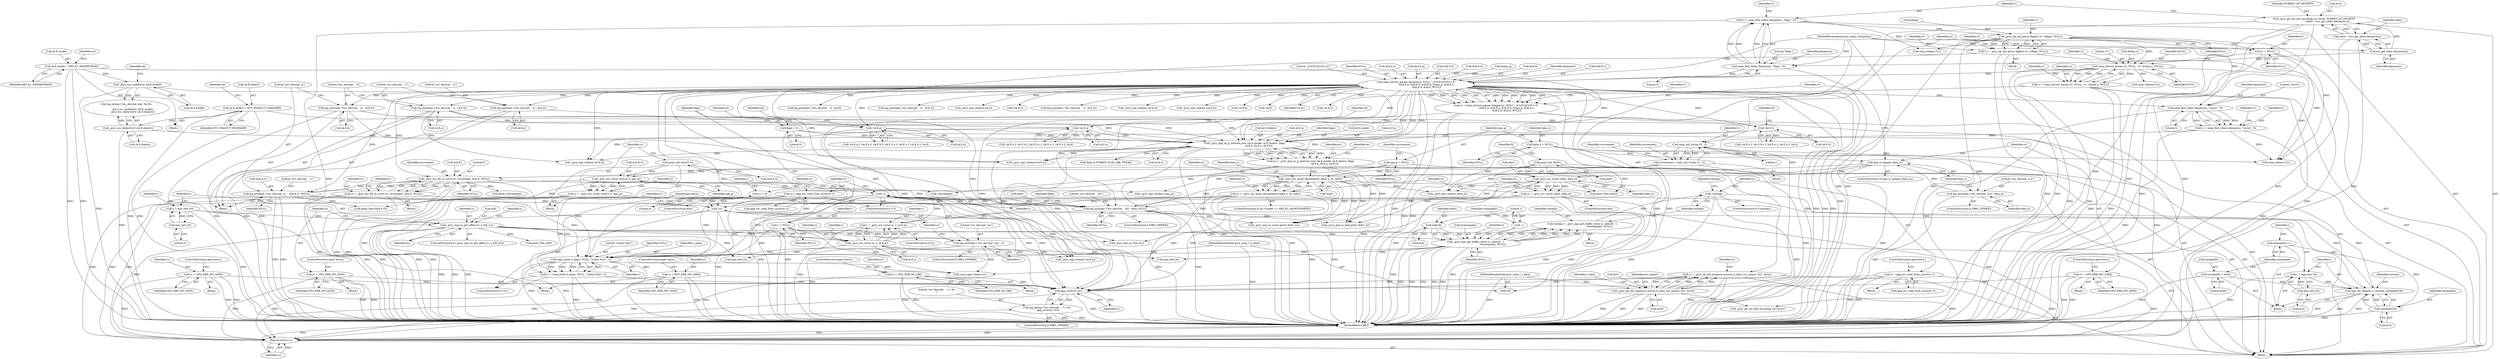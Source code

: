 digraph "0_gnupg_da780c8183cccc8f533c8ace8211ac2cb2bdee7b@API" {
"1000752" [label="(Call,gpg_strerror (rc))"];
"1000177" [label="(Call,rc = _gcry_pk_util_parse_flaglist (l1, &flags, NULL))"];
"1000179" [label="(Call,_gcry_pk_util_parse_flaglist (l1, &flags, NULL))"];
"1000168" [label="(Call,l1 = sexp_find_token (keyparms, \"flags\", 0))"];
"1000170" [label="(Call,sexp_find_token (keyparms, \"flags\", 0))"];
"1000166" [label="(Call,ecc_get_nbits (keyparms))"];
"1000112" [label="(MethodParameterIn,gcry_sexp_t keyparms)"];
"1000285" [label="(Call,rc = _gcry_ecc_os2ec (&sk.E.G, mpi_g))"];
"1000287" [label="(Call,_gcry_ecc_os2ec (&sk.E.G, mpi_g))"];
"1000278" [label="(Call,point_init (&sk.E.G))"];
"1000127" [label="(Call,mpi_g = NULL)"];
"1000676" [label="(Call,!rc)"];
"1000659" [label="(Call,rc = gpg_err_code_from_syserror ())"];
"1000663" [label="(Call,rc = 0)"];
"1000542" [label="(Call,rc = _gcry_ecc_os2ec (&kG, data_e))"];
"1000544" [label="(Call,_gcry_ecc_os2ec (&kG, data_e))"];
"1000154" [label="(Call,point_init (&kG))"];
"1000222" [label="(Call,mpi_is_opaque (data_e))"];
"1000122" [label="(Call,data_e = NULL)"];
"1000218" [label="(Call,log_printmpi (\"ecc_decrypt  d_e\", data_e))"];
"1000534" [label="(Call,rc = _gcry_ecc_mont_decodepoint (data_e, ec, &kG))"];
"1000536" [label="(Call,_gcry_ecc_mont_decodepoint (data_e, ec, &kG))"];
"1000499" [label="(Call,ec = _gcry_mpi_ec_p_internal_new (sk.E.model, sk.E.dialect, flags,\n                                    sk.E.p, sk.E.a, sk.E.b))"];
"1000501" [label="(Call,_gcry_mpi_ec_p_internal_new (sk.E.model, sk.E.dialect, flags,\n                                    sk.E.p, sk.E.a, sk.E.b))"];
"1000368" [label="(Call,_gcry_ecc_model2str (sk.E.model))"];
"1000334" [label="(Call,sk.E.model = MPI_EC_WEIERSTRASS)"];
"1000374" [label="(Call,_gcry_ecc_dialect2str (sk.E.dialect))"];
"1000341" [label="(Call,sk.E.dialect = ECC_DIALECT_STANDARD)"];
"1000145" [label="(Call,flags = 0)"];
"1000231" [label="(Call,sexp_extract_param (keyparms, NULL, \"-p?a?b?g?n?h?+d\",\n                           &sk.E.p, &sk.E.a, &sk.E.b, &mpi_g, &sk.E.n,\n                           &sk.E.h, &sk.d, NULL))"];
"1000206" [label="(Call,sexp_extract_param (l1, NULL, \"e\", &data_e, NULL))"];
"1000189" [label="(Call,l1 = NULL)"];
"1000447" [label="(Call,!sk.E.p)"];
"1000393" [label="(Call,log_printmpi (\"ecc_decrypt    p\", sk.E.p))"];
"1000454" [label="(Call,!sk.E.a)"];
"1000400" [label="(Call,log_printmpi (\"ecc_decrypt    a\", sk.E.a))"];
"1000407" [label="(Call,log_printmpi (\"ecc_decrypt    b\", sk.E.b))"];
"1000461" [label="(Call,!sk.E.b)"];
"1000597" [label="(Call,rc = GPG_ERR_INV_DATA)"];
"1000678" [label="(Call,rc = sexp_build (r_plain, NULL, \"(value %m)\", r))"];
"1000680" [label="(Call,sexp_build (r_plain, NULL, \"(value %m)\", r))"];
"1000110" [label="(MethodParameterIn,gcry_sexp_t *r_plain)"];
"1000319" [label="(Call,_gcry_ecc_fill_in_curve (0, curvename, &sk.E, NULL))"];
"1000309" [label="(Call,curvename = sexp_nth_string (l1, 1))"];
"1000311" [label="(Call,sexp_nth_string (l1, 1))"];
"1000300" [label="(Call,l1 = sexp_find_token (keyparms, \"curve\", 5))"];
"1000302" [label="(Call,sexp_find_token (keyparms, \"curve\", 5))"];
"1000553" [label="(Call,log_printpnt (\"ecc_decrypt    kG\", &kG, NULL))"];
"1000414" [label="(Call,log_printpnt (\"ecc_decrypt  g\",   &sk.E.G, NULL))"];
"1000619" [label="(Call,_gcry_mpi_get_buffer_extra (x, nbits/8, -1,\n                                             &rawmpilen, NULL))"];
"1000590" [label="(Call,_gcry_mpi_ec_get_affine (x, y, &R, ec))"];
"1000585" [label="(Call,y = mpi_new (0))"];
"1000587" [label="(Call,mpi_new (0))"];
"1000621" [label="(Call,nbits/8)"];
"1000624" [label="(Call,-1)"];
"1000141" [label="(Call,r = NULL)"];
"1000672" [label="(Call,log_printmpi (\"ecc_decrypt  res\", r))"];
"1000657" [label="(Call,!r)"];
"1000650" [label="(Call,mpi_set_opaque (r, rawmpi, rawmpilen*8))"];
"1000646" [label="(Call,r = mpi_new (0))"];
"1000648" [label="(Call,mpi_new (0))"];
"1000639" [label="(Call,rawmpi[0] = 0x40)"];
"1000630" [label="(Call,!rawmpi)"];
"1000617" [label="(Call,rawmpi = _gcry_mpi_get_buffer_extra (x, nbits/8, -1,\n                                             &rawmpilen, NULL))"];
"1000653" [label="(Call,rawmpilen*8)"];
"1000644" [label="(Call,rawmpilen++)"];
"1000603" [label="(Call,r = _gcry_ecc_ec2os (x, y, sk.E.p))"];
"1000605" [label="(Call,_gcry_ecc_ec2os (x, y, sk.E.p))"];
"1000225" [label="(Call,rc = GPG_ERR_INV_DATA)"];
"1000569" [label="(Call,rc = GPG_ERR_INV_DATA)"];
"1000192" [label="(Call,rc = _gcry_pk_util_preparse_encval (s_data, ecc_names, &l1, &ctx))"];
"1000194" [label="(Call,_gcry_pk_util_preparse_encval (s_data, ecc_names, &l1, &ctx))"];
"1000111" [label="(MethodParameterIn,gcry_sexp_t s_data)"];
"1000160" [label="(Call,_gcry_pk_util_init_encoding_ctx (&ctx, PUBKEY_OP_DECRYPT,\n                                   (nbits = ecc_get_nbits (keyparms))))"];
"1000164" [label="(Call,nbits = ecc_get_nbits (keyparms))"];
"1000229" [label="(Call,rc = sexp_extract_param (keyparms, NULL, \"-p?a?b?g?n?h?+d\",\n                           &sk.E.p, &sk.E.a, &sk.E.b, &mpi_g, &sk.E.n,\n                           &sk.E.h, &sk.d, NULL))"];
"1000204" [label="(Call,rc = sexp_extract_param (l1, NULL, \"e\", &data_e, NULL))"];
"1000633" [label="(Call,rc = gpg_err_code_from_syserror ())"];
"1000495" [label="(Call,rc = GPG_ERR_NO_OBJ)"];
"1000317" [label="(Call,rc = _gcry_ecc_fill_in_curve (0, curvename, &sk.E, NULL))"];
"1000581" [label="(Call,rc = GPG_ERR_INV_DATA)"];
"1000750" [label="(Call,log_debug (\"ecc_decrypt    => %s\n\", gpg_strerror (rc)))"];
"1000754" [label="(Return,return rc;)"];
"1000457" [label="(Identifier,sk)"];
"1000205" [label="(Identifier,rc)"];
"1000661" [label="(Call,gpg_err_code_from_syserror ())"];
"1000583" [label="(Identifier,GPG_ERR_INV_DATA)"];
"1000142" [label="(Identifier,r)"];
"1000287" [label="(Call,_gcry_ecc_os2ec (&sk.E.G, mpi_g))"];
"1000600" [label="(ControlStructure,goto leave;)"];
"1000739" [label="(Call,xfree (curvename))"];
"1000333" [label="(Block,)"];
"1000592" [label="(Identifier,y)"];
"1000570" [label="(Identifier,rc)"];
"1000227" [label="(Identifier,GPG_ERR_INV_DATA)"];
"1000195" [label="(Identifier,s_data)"];
"1000668" [label="(Call,mpi_free (y))"];
"1000315" [label="(Identifier,curvename)"];
"1000673" [label="(Literal,\"ecc_decrypt  res\")"];
"1000185" [label="(Identifier,rc)"];
"1000440" [label="(Call,log_printmpi (\"ecc_decrypt    d\", sk.d))"];
"1000369" [label="(Call,sk.E.model)"];
"1000316" [label="(Block,)"];
"1000110" [label="(MethodParameterIn,gcry_sexp_t *r_plain)"];
"1000664" [label="(Identifier,rc)"];
"1000499" [label="(Call,ec = _gcry_mpi_ec_p_internal_new (sk.E.model, sk.E.dialect, flags,\n                                    sk.E.p, sk.E.a, sk.E.b))"];
"1000155" [label="(Call,&kG)"];
"1000169" [label="(Identifier,l1)"];
"1000294" [label="(Identifier,mpi_g)"];
"1000714" [label="(Call,point_free (&sk.E.G))"];
"1000320" [label="(Literal,0)"];
"1000542" [label="(Call,rc = _gcry_ecc_os2ec (&kG, data_e))"];
"1000605" [label="(Call,_gcry_ecc_ec2os (x, y, sk.E.p))"];
"1000656" [label="(ControlStructure,if (!r))"];
"1000395" [label="(Call,sk.E.p)"];
"1000667" [label="(Identifier,x)"];
"1000461" [label="(Call,!sk.E.b)"];
"1000218" [label="(Call,log_printmpi (\"ecc_decrypt  d_e\", data_e))"];
"1000422" [label="(Identifier,NULL)"];
"1000593" [label="(Call,&R)"];
"1000630" [label="(Call,!rawmpi)"];
"1000307" [label="(Identifier,l1)"];
"1000543" [label="(Identifier,rc)"];
"1000679" [label="(Identifier,rc)"];
"1000625" [label="(Literal,1)"];
"1000497" [label="(Identifier,GPG_ERR_NO_OBJ)"];
"1000584" [label="(ControlStructure,goto leave;)"];
"1000317" [label="(Call,rc = _gcry_ecc_fill_in_curve (0, curvename, &sk.E, NULL))"];
"1000569" [label="(Call,rc = GPG_ERR_INV_DATA)"];
"1000663" [label="(Call,rc = 0)"];
"1000377" [label="(Identifier,sk)"];
"1000631" [label="(Identifier,rawmpi)"];
"1000219" [label="(Literal,\"ecc_decrypt  d_e\")"];
"1000628" [label="(Identifier,NULL)"];
"1000595" [label="(Identifier,ec)"];
"1000536" [label="(Call,_gcry_ecc_mont_decodepoint (data_e, ec, &kG))"];
"1000535" [label="(Identifier,rc)"];
"1000334" [label="(Call,sk.E.model = MPI_EC_WEIERSTRASS)"];
"1000374" [label="(Call,_gcry_ecc_dialect2str (sk.E.dialect))"];
"1000177" [label="(Call,rc = _gcry_pk_util_parse_flaglist (l1, &flags, NULL))"];
"1000557" [label="(Identifier,NULL)"];
"1000305" [label="(Literal,5)"];
"1000602" [label="(Identifier,y)"];
"1000204" [label="(Call,rc = sexp_extract_param (l1, NULL, \"e\", &data_e, NULL))"];
"1000555" [label="(Call,&kG)"];
"1000646" [label="(Call,r = mpi_new (0))"];
"1000568" [label="(Block,)"];
"1000614" [label="(Block,)"];
"1000572" [label="(ControlStructure,goto leave;)"];
"1000207" [label="(Identifier,l1)"];
"1000621" [label="(Call,nbits/8)"];
"1000498" [label="(ControlStructure,goto leave;)"];
"1000273" [label="(Identifier,rc)"];
"1000407" [label="(Call,log_printmpi (\"ecc_decrypt    b\", sk.E.b))"];
"1000632" [label="(Block,)"];
"1000375" [label="(Call,sk.E.dialect)"];
"1000547" [label="(Identifier,data_e)"];
"1000191" [label="(Identifier,NULL)"];
"1000328" [label="(Identifier,rc)"];
"1000124" [label="(Identifier,NULL)"];
"1000743" [label="(Call,_gcry_mpi_ec_free (ec))"];
"1000167" [label="(Identifier,keyparms)"];
"1000147" [label="(Literal,0)"];
"1000660" [label="(Identifier,rc)"];
"1000423" [label="(Call,log_printmpi (\"ecc_decrypt    n\", sk.E.n))"];
"1000745" [label="(Call,_gcry_pk_util_free_encoding_ctx (&ctx))"];
"1000741" [label="(Call,sexp_release (l1))"];
"1000172" [label="(Literal,\"flags\")"];
"1000539" [label="(Call,&kG)"];
"1000300" [label="(Call,l1 = sexp_find_token (keyparms, \"curve\", 5))"];
"1000154" [label="(Call,point_init (&kG))"];
"1000464" [label="(Identifier,sk)"];
"1000571" [label="(Identifier,GPG_ERR_INV_DATA)"];
"1000368" [label="(Call,_gcry_ecc_model2str (sk.E.model))"];
"1000447" [label="(Call,!sk.E.p)"];
"1000733" [label="(Call,_gcry_mpi_release (sk.d))"];
"1000581" [label="(Call,rc = GPG_ERR_INV_DATA)"];
"1000190" [label="(Identifier,l1)"];
"1000624" [label="(Call,-1)"];
"1000676" [label="(Call,!rc)"];
"1000751" [label="(Literal,\"ecc_decrypt    => %s\n\")"];
"1000512" [label="(Identifier,flags)"];
"1000647" [label="(Identifier,r)"];
"1000501" [label="(Call,_gcry_mpi_ec_p_internal_new (sk.E.model, sk.E.dialect, flags,\n                                    sk.E.p, sk.E.a, sk.E.b))"];
"1000193" [label="(Identifier,rc)"];
"1000401" [label="(Literal,\"ecc_decrypt    a\")"];
"1000321" [label="(Identifier,curvename)"];
"1000523" [label="(Call,sk.E.b)"];
"1000176" [label="(Block,)"];
"1000689" [label="(Call,point_free (&kG))"];
"1000633" [label="(Call,rc = gpg_err_code_from_syserror ())"];
"1000589" [label="(ControlStructure,if (_gcry_mpi_ec_get_affine (x, y, &R, ec)))"];
"1000253" [label="(Call,&mpi_g)"];
"1000617" [label="(Call,rawmpi = _gcry_mpi_get_buffer_extra (x, nbits/8, -1,\n                                             &rawmpilen, NULL))"];
"1000618" [label="(Identifier,rawmpi)"];
"1000296" [label="(Identifier,rc)"];
"1000682" [label="(Identifier,NULL)"];
"1000681" [label="(Identifier,r_plain)"];
"1000599" [label="(Identifier,GPG_ERR_INV_DATA)"];
"1000657" [label="(Call,!r)"];
"1000496" [label="(Identifier,rc)"];
"1000342" [label="(Call,sk.E.dialect)"];
"1000113" [label="(Block,)"];
"1000551" [label="(ControlStructure,if (DBG_CIPHER))"];
"1000171" [label="(Identifier,keyparms)"];
"1000737" [label="(Call,_gcry_mpi_release (data_e))"];
"1000225" [label="(Call,rc = GPG_ERR_INV_DATA)"];
"1000477" [label="(Call,!sk.E.n)"];
"1000622" [label="(Identifier,nbits)"];
"1000366" [label="(Call,log_debug (\"ecc_decrypt info: %s/%s\n\",\n                 _gcry_ecc_model2str (sk.E.model),\n                 _gcry_ecc_dialect2str (sk.E.dialect)))"];
"1000655" [label="(Literal,8)"];
"1000658" [label="(Identifier,r)"];
"1000187" [label="(Call,sexp_release (l1))"];
"1000560" [label="(Identifier,flags)"];
"1000318" [label="(Identifier,rc)"];
"1000680" [label="(Call,sexp_build (r_plain, NULL, \"(value %m)\", r))"];
"1000754" [label="(Return,return rc;)"];
"1000590" [label="(Call,_gcry_mpi_ec_get_affine (x, y, &R, ec))"];
"1000267" [label="(Call,&sk.d)"];
"1000641" [label="(Identifier,rawmpi)"];
"1000285" [label="(Call,rc = _gcry_ecc_os2ec (&sk.E.G, mpi_g))"];
"1000288" [label="(Call,&sk.E.G)"];
"1000635" [label="(Call,gpg_err_code_from_syserror ())"];
"1000494" [label="(Block,)"];
"1000629" [label="(ControlStructure,if (!rawmpi))"];
"1000150" [label="(Identifier,sk)"];
"1000160" [label="(Call,_gcry_pk_util_init_encoding_ctx (&ctx, PUBKEY_OP_DECRYPT,\n                                   (nbits = ecc_get_nbits (keyparms))))"];
"1000700" [label="(Call,_gcry_mpi_release (sk.E.a))"];
"1000462" [label="(Call,sk.E.b)"];
"1000164" [label="(Call,nbits = ecc_get_nbits (keyparms))"];
"1000352" [label="(Identifier,sk)"];
"1000756" [label="(MethodReturn,RET)"];
"1000232" [label="(Identifier,keyparms)"];
"1000222" [label="(Call,mpi_is_opaque (data_e))"];
"1000619" [label="(Call,_gcry_mpi_get_buffer_extra (x, nbits/8, -1,\n                                             &rawmpilen, NULL))"];
"1000221" [label="(ControlStructure,if (mpi_is_opaque (data_e)))"];
"1000597" [label="(Call,rc = GPG_ERR_INV_DATA)"];
"1000341" [label="(Call,sk.E.dialect = ECC_DIALECT_STANDARD)"];
"1000326" [label="(Identifier,NULL)"];
"1000146" [label="(Identifier,flags)"];
"1000606" [label="(Identifier,x)"];
"1000199" [label="(Call,&ctx)"];
"1000165" [label="(Identifier,nbits)"];
"1000255" [label="(Call,&sk.E.n)"];
"1000163" [label="(Identifier,PUBKEY_OP_DECRYPT)"];
"1000755" [label="(Identifier,rc)"];
"1000393" [label="(Call,log_printmpi (\"ecc_decrypt    p\", sk.E.p))"];
"1000194" [label="(Call,_gcry_pk_util_preparse_encval (s_data, ecc_names, &l1, &ctx))"];
"1000692" [label="(Call,_gcry_mpi_release (r))"];
"1000585" [label="(Call,y = mpi_new (0))"];
"1000400" [label="(Call,log_printmpi (\"ecc_decrypt    a\", sk.E.a))"];
"1000649" [label="(Literal,0)"];
"1000554" [label="(Literal,\"ecc_decrypt    kG\")"];
"1000662" [label="(ControlStructure,else)"];
"1000129" [label="(Identifier,NULL)"];
"1000601" [label="(ControlStructure,if (y))"];
"1000430" [label="(Call,log_printmpi (\"ecc_decrypt    h\", sk.E.h))"];
"1000659" [label="(Call,rc = gpg_err_code_from_syserror ())"];
"1000694" [label="(Call,_gcry_mpi_release (sk.E.p))"];
"1000677" [label="(Identifier,rc)"];
"1000753" [label="(Identifier,rc)"];
"1000502" [label="(Call,sk.E.model)"];
"1000675" [label="(ControlStructure,if (!rc))"];
"1000706" [label="(Call,_gcry_mpi_release (sk.E.b))"];
"1000344" [label="(Identifier,sk)"];
"1000168" [label="(Call,l1 = sexp_find_token (keyparms, \"flags\", 0))"];
"1000128" [label="(Identifier,mpi_g)"];
"1000650" [label="(Call,mpi_set_opaque (r, rawmpi, rawmpilen*8))"];
"1000197" [label="(Call,&l1)"];
"1000553" [label="(Call,log_printpnt (\"ecc_decrypt    kG\", &kG, NULL))"];
"1000670" [label="(ControlStructure,if (DBG_CIPHER))"];
"1000678" [label="(Call,rc = sexp_build (r_plain, NULL, \"(value %m)\", r))"];
"1000414" [label="(Call,log_printpnt (\"ecc_decrypt  g\",   &sk.E.G, NULL))"];
"1000234" [label="(Literal,\"-p?a?b?g?n?h?+d\")"];
"1000721" [label="(Call,_gcry_mpi_release (sk.E.n))"];
"1000161" [label="(Call,&ctx)"];
"1000416" [label="(Call,&sk.E.G)"];
"1000666" [label="(Call,mpi_free (x))"];
"1000446" [label="(Call,!sk.E.p || !sk.E.a || !sk.E.b || !sk.E.G.x || !sk.E.n || !sk.E.h || !sk.d)"];
"1000402" [label="(Call,sk.E.a)"];
"1000122" [label="(Call,data_e = NULL)"];
"1000301" [label="(Identifier,l1)"];
"1000298" [label="(Call,sexp_release (l1))"];
"1000226" [label="(Identifier,rc)"];
"1000322" [label="(Call,&sk.E)"];
"1000604" [label="(Identifier,r)"];
"1000518" [label="(Call,sk.E.a)"];
"1000170" [label="(Call,sexp_find_token (keyparms, \"flags\", 0))"];
"1000206" [label="(Call,sexp_extract_param (l1, NULL, \"e\", &data_e, NULL))"];
"1000233" [label="(Identifier,NULL)"];
"1000748" [label="(ControlStructure,if (DBG_CIPHER))"];
"1000277" [label="(Block,)"];
"1000159" [label="(Identifier,R)"];
"1000192" [label="(Call,rc = _gcry_pk_util_preparse_encval (s_data, ecc_names, &l1, &ctx))"];
"1000541" [label="(ControlStructure,else)"];
"1000727" [label="(Call,_gcry_mpi_release (sk.E.h))"];
"1000241" [label="(Call,&sk.E.a)"];
"1000750" [label="(Call,log_debug (\"ecc_decrypt    => %s\n\", gpg_strerror (rc)))"];
"1000544" [label="(Call,_gcry_ecc_os2ec (&kG, data_e))"];
"1000209" [label="(Literal,\"e\")"];
"1000549" [label="(Identifier,rc)"];
"1000145" [label="(Call,flags = 0)"];
"1000454" [label="(Call,!sk.E.a)"];
"1000235" [label="(Call,&sk.E.p)"];
"1000408" [label="(Literal,\"ecc_decrypt    b\")"];
"1000180" [label="(Identifier,l1)"];
"1000181" [label="(Call,&flags)"];
"1000712" [label="(Call,_gcry_mpi_release (mpi_g))"];
"1000620" [label="(Identifier,x)"];
"1000645" [label="(Identifier,rawmpilen)"];
"1000636" [label="(ControlStructure,goto leave;)"];
"1000335" [label="(Call,sk.E.model)"];
"1000674" [label="(Identifier,r)"];
"1000424" [label="(Literal,\"ecc_decrypt    n\")"];
"1000752" [label="(Call,gpg_strerror (rc))"];
"1000173" [label="(Literal,0)"];
"1000127" [label="(Call,mpi_g = NULL)"];
"1000634" [label="(Identifier,rc)"];
"1000455" [label="(Call,sk.E.a)"];
"1000507" [label="(Call,sk.E.dialect)"];
"1000319" [label="(Call,_gcry_ecc_fill_in_curve (0, curvename, &sk.E, NULL))"];
"1000231" [label="(Call,sexp_extract_param (keyparms, NULL, \"-p?a?b?g?n?h?+d\",\n                           &sk.E.p, &sk.E.a, &sk.E.b, &mpi_g, &sk.E.n,\n                           &sk.E.h, &sk.d, NULL))"];
"1000564" [label="(Call,_gcry_mpi_ec_bad_point (&kG, ec))"];
"1000586" [label="(Identifier,y)"];
"1000495" [label="(Call,rc = GPG_ERR_NO_OBJ)"];
"1000286" [label="(Identifier,rc)"];
"1000230" [label="(Identifier,rc)"];
"1000639" [label="(Call,rawmpi[0] = 0x40)"];
"1000640" [label="(Call,rawmpi[0])"];
"1000665" [label="(Literal,0)"];
"1000347" [label="(Identifier,ECC_DIALECT_STANDARD)"];
"1000349" [label="(Call,!sk.E.h)"];
"1000415" [label="(Literal,\"ecc_decrypt  g\")"];
"1000490" [label="(Call,!sk.d)"];
"1000210" [label="(Call,&data_e)"];
"1000580" [label="(Block,)"];
"1000623" [label="(Literal,8)"];
"1000653" [label="(Call,rawmpilen*8)"];
"1000279" [label="(Call,&sk.E.G)"];
"1000672" [label="(Call,log_printmpi (\"ecc_decrypt  res\", r))"];
"1000214" [label="(Identifier,rc)"];
"1000683" [label="(Literal,\"(value %m)\")"];
"1000331" [label="(Call,!curvename)"];
"1000312" [label="(Identifier,l1)"];
"1000531" [label="(Identifier,ec)"];
"1000598" [label="(Identifier,rc)"];
"1000220" [label="(Identifier,data_e)"];
"1000189" [label="(Call,l1 = NULL)"];
"1000448" [label="(Call,sk.E.p)"];
"1000228" [label="(ControlStructure,goto leave;)"];
"1000587" [label="(Call,mpi_new (0))"];
"1000309" [label="(Call,curvename = sexp_nth_string (l1, 1))"];
"1000528" [label="(ControlStructure,if (ec->model == MPI_EC_MONTGOMERY))"];
"1000175" [label="(Identifier,l1)"];
"1000112" [label="(MethodParameterIn,gcry_sexp_t keyparms)"];
"1000340" [label="(Identifier,MPI_EC_WEIERSTRASS)"];
"1000261" [label="(Call,&sk.E.h)"];
"1000208" [label="(Identifier,NULL)"];
"1000559" [label="(Call,flags & PUBKEY_FLAG_DJB_TWEAK)"];
"1000229" [label="(Call,rc = sexp_extract_param (keyparms, NULL, \"-p?a?b?g?n?h?+d\",\n                           &sk.E.p, &sk.E.a, &sk.E.b, &mpi_g, &sk.E.n,\n                           &sk.E.h, &sk.d, NULL))"];
"1000278" [label="(Call,point_init (&sk.E.G))"];
"1000365" [label="(Block,)"];
"1000603" [label="(Call,r = _gcry_ecc_ec2os (x, y, sk.E.p))"];
"1000638" [label="(Block,)"];
"1000196" [label="(Identifier,ecc_names)"];
"1000302" [label="(Call,sexp_find_token (keyparms, \"curve\", 5))"];
"1000216" [label="(ControlStructure,if (DBG_CIPHER))"];
"1000179" [label="(Call,_gcry_pk_util_parse_flaglist (l1, &flags, NULL))"];
"1000394" [label="(Literal,\"ecc_decrypt    p\")"];
"1000686" [label="(Call,point_free (&R))"];
"1000651" [label="(Identifier,r)"];
"1000409" [label="(Call,sk.E.b)"];
"1000271" [label="(Identifier,NULL)"];
"1000588" [label="(Literal,0)"];
"1000224" [label="(Block,)"];
"1000472" [label="(Identifier,sk)"];
"1000453" [label="(Call,!sk.E.a || !sk.E.b || !sk.E.G.x || !sk.E.n || !sk.E.h || !sk.d)"];
"1000166" [label="(Call,ecc_get_nbits (keyparms))"];
"1000685" [label="(JumpTarget,leave:)"];
"1000538" [label="(Identifier,ec)"];
"1000311" [label="(Call,sexp_nth_string (l1, 1))"];
"1000202" [label="(Identifier,rc)"];
"1000627" [label="(Identifier,rawmpilen)"];
"1000654" [label="(Identifier,rawmpilen)"];
"1000178" [label="(Identifier,rc)"];
"1000537" [label="(Identifier,data_e)"];
"1000545" [label="(Call,&kG)"];
"1000313" [label="(Literal,1)"];
"1000308" [label="(Block,)"];
"1000684" [label="(Identifier,r)"];
"1000607" [label="(Identifier,y)"];
"1000591" [label="(Identifier,x)"];
"1000596" [label="(Block,)"];
"1000143" [label="(Identifier,NULL)"];
"1000534" [label="(Call,rc = _gcry_ecc_mont_decodepoint (data_e, ec, &kG))"];
"1000608" [label="(Call,sk.E.p)"];
"1000132" [label="(Identifier,curvename)"];
"1000212" [label="(Identifier,NULL)"];
"1000648" [label="(Call,mpi_new (0))"];
"1000643" [label="(Literal,0x40)"];
"1000460" [label="(Call,!sk.E.b || !sk.E.G.x || !sk.E.n || !sk.E.h || !sk.d)"];
"1000141" [label="(Call,r = NULL)"];
"1000310" [label="(Identifier,curvename)"];
"1000644" [label="(Call,rawmpilen++)"];
"1000303" [label="(Identifier,keyparms)"];
"1000304" [label="(Literal,\"curve\")"];
"1000500" [label="(Identifier,ec)"];
"1000247" [label="(Call,&sk.E.b)"];
"1000123" [label="(Identifier,data_e)"];
"1000223" [label="(Identifier,data_e)"];
"1000576" [label="(Call,_gcry_mpi_ec_curve_point (&kG, ec))"];
"1000484" [label="(Call,!sk.E.h)"];
"1000626" [label="(Call,&rawmpilen)"];
"1000183" [label="(Identifier,NULL)"];
"1000513" [label="(Call,sk.E.p)"];
"1000111" [label="(MethodParameterIn,gcry_sexp_t s_data)"];
"1000652" [label="(Identifier,rawmpi)"];
"1000582" [label="(Identifier,rc)"];
"1000752" -> "1000750"  [label="AST: "];
"1000752" -> "1000753"  [label="CFG: "];
"1000753" -> "1000752"  [label="AST: "];
"1000750" -> "1000752"  [label="CFG: "];
"1000752" -> "1000756"  [label="DDG: "];
"1000752" -> "1000750"  [label="DDG: "];
"1000177" -> "1000752"  [label="DDG: "];
"1000285" -> "1000752"  [label="DDG: "];
"1000676" -> "1000752"  [label="DDG: "];
"1000597" -> "1000752"  [label="DDG: "];
"1000678" -> "1000752"  [label="DDG: "];
"1000225" -> "1000752"  [label="DDG: "];
"1000569" -> "1000752"  [label="DDG: "];
"1000192" -> "1000752"  [label="DDG: "];
"1000229" -> "1000752"  [label="DDG: "];
"1000534" -> "1000752"  [label="DDG: "];
"1000204" -> "1000752"  [label="DDG: "];
"1000633" -> "1000752"  [label="DDG: "];
"1000495" -> "1000752"  [label="DDG: "];
"1000317" -> "1000752"  [label="DDG: "];
"1000542" -> "1000752"  [label="DDG: "];
"1000581" -> "1000752"  [label="DDG: "];
"1000752" -> "1000754"  [label="DDG: "];
"1000177" -> "1000176"  [label="AST: "];
"1000177" -> "1000179"  [label="CFG: "];
"1000178" -> "1000177"  [label="AST: "];
"1000179" -> "1000177"  [label="AST: "];
"1000185" -> "1000177"  [label="CFG: "];
"1000177" -> "1000756"  [label="DDG: "];
"1000177" -> "1000756"  [label="DDG: "];
"1000179" -> "1000177"  [label="DDG: "];
"1000179" -> "1000177"  [label="DDG: "];
"1000179" -> "1000177"  [label="DDG: "];
"1000177" -> "1000754"  [label="DDG: "];
"1000179" -> "1000183"  [label="CFG: "];
"1000180" -> "1000179"  [label="AST: "];
"1000181" -> "1000179"  [label="AST: "];
"1000183" -> "1000179"  [label="AST: "];
"1000179" -> "1000756"  [label="DDG: "];
"1000179" -> "1000756"  [label="DDG: "];
"1000168" -> "1000179"  [label="DDG: "];
"1000179" -> "1000187"  [label="DDG: "];
"1000179" -> "1000189"  [label="DDG: "];
"1000179" -> "1000206"  [label="DDG: "];
"1000179" -> "1000741"  [label="DDG: "];
"1000168" -> "1000113"  [label="AST: "];
"1000168" -> "1000170"  [label="CFG: "];
"1000169" -> "1000168"  [label="AST: "];
"1000170" -> "1000168"  [label="AST: "];
"1000175" -> "1000168"  [label="CFG: "];
"1000168" -> "1000756"  [label="DDG: "];
"1000170" -> "1000168"  [label="DDG: "];
"1000170" -> "1000168"  [label="DDG: "];
"1000170" -> "1000168"  [label="DDG: "];
"1000168" -> "1000187"  [label="DDG: "];
"1000170" -> "1000173"  [label="CFG: "];
"1000171" -> "1000170"  [label="AST: "];
"1000172" -> "1000170"  [label="AST: "];
"1000173" -> "1000170"  [label="AST: "];
"1000170" -> "1000756"  [label="DDG: "];
"1000166" -> "1000170"  [label="DDG: "];
"1000112" -> "1000170"  [label="DDG: "];
"1000170" -> "1000231"  [label="DDG: "];
"1000166" -> "1000164"  [label="AST: "];
"1000166" -> "1000167"  [label="CFG: "];
"1000167" -> "1000166"  [label="AST: "];
"1000164" -> "1000166"  [label="CFG: "];
"1000166" -> "1000160"  [label="DDG: "];
"1000166" -> "1000164"  [label="DDG: "];
"1000112" -> "1000166"  [label="DDG: "];
"1000112" -> "1000109"  [label="AST: "];
"1000112" -> "1000756"  [label="DDG: "];
"1000112" -> "1000231"  [label="DDG: "];
"1000112" -> "1000302"  [label="DDG: "];
"1000285" -> "1000277"  [label="AST: "];
"1000285" -> "1000287"  [label="CFG: "];
"1000286" -> "1000285"  [label="AST: "];
"1000287" -> "1000285"  [label="AST: "];
"1000296" -> "1000285"  [label="CFG: "];
"1000285" -> "1000756"  [label="DDG: "];
"1000285" -> "1000756"  [label="DDG: "];
"1000287" -> "1000285"  [label="DDG: "];
"1000287" -> "1000285"  [label="DDG: "];
"1000285" -> "1000754"  [label="DDG: "];
"1000287" -> "1000294"  [label="CFG: "];
"1000288" -> "1000287"  [label="AST: "];
"1000294" -> "1000287"  [label="AST: "];
"1000278" -> "1000287"  [label="DDG: "];
"1000127" -> "1000287"  [label="DDG: "];
"1000287" -> "1000414"  [label="DDG: "];
"1000287" -> "1000712"  [label="DDG: "];
"1000287" -> "1000714"  [label="DDG: "];
"1000278" -> "1000277"  [label="AST: "];
"1000278" -> "1000279"  [label="CFG: "];
"1000279" -> "1000278"  [label="AST: "];
"1000286" -> "1000278"  [label="CFG: "];
"1000278" -> "1000756"  [label="DDG: "];
"1000127" -> "1000113"  [label="AST: "];
"1000127" -> "1000129"  [label="CFG: "];
"1000128" -> "1000127"  [label="AST: "];
"1000129" -> "1000127"  [label="AST: "];
"1000132" -> "1000127"  [label="CFG: "];
"1000127" -> "1000712"  [label="DDG: "];
"1000676" -> "1000675"  [label="AST: "];
"1000676" -> "1000677"  [label="CFG: "];
"1000677" -> "1000676"  [label="AST: "];
"1000679" -> "1000676"  [label="CFG: "];
"1000685" -> "1000676"  [label="CFG: "];
"1000676" -> "1000756"  [label="DDG: "];
"1000676" -> "1000756"  [label="DDG: "];
"1000659" -> "1000676"  [label="DDG: "];
"1000663" -> "1000676"  [label="DDG: "];
"1000542" -> "1000676"  [label="DDG: "];
"1000534" -> "1000676"  [label="DDG: "];
"1000676" -> "1000754"  [label="DDG: "];
"1000659" -> "1000656"  [label="AST: "];
"1000659" -> "1000661"  [label="CFG: "];
"1000660" -> "1000659"  [label="AST: "];
"1000661" -> "1000659"  [label="AST: "];
"1000667" -> "1000659"  [label="CFG: "];
"1000659" -> "1000756"  [label="DDG: "];
"1000663" -> "1000662"  [label="AST: "];
"1000663" -> "1000665"  [label="CFG: "];
"1000664" -> "1000663"  [label="AST: "];
"1000665" -> "1000663"  [label="AST: "];
"1000667" -> "1000663"  [label="CFG: "];
"1000542" -> "1000541"  [label="AST: "];
"1000542" -> "1000544"  [label="CFG: "];
"1000543" -> "1000542"  [label="AST: "];
"1000544" -> "1000542"  [label="AST: "];
"1000549" -> "1000542"  [label="CFG: "];
"1000542" -> "1000756"  [label="DDG: "];
"1000542" -> "1000756"  [label="DDG: "];
"1000544" -> "1000542"  [label="DDG: "];
"1000544" -> "1000542"  [label="DDG: "];
"1000542" -> "1000754"  [label="DDG: "];
"1000544" -> "1000547"  [label="CFG: "];
"1000545" -> "1000544"  [label="AST: "];
"1000547" -> "1000544"  [label="AST: "];
"1000154" -> "1000544"  [label="DDG: "];
"1000222" -> "1000544"  [label="DDG: "];
"1000544" -> "1000553"  [label="DDG: "];
"1000544" -> "1000564"  [label="DDG: "];
"1000544" -> "1000576"  [label="DDG: "];
"1000544" -> "1000689"  [label="DDG: "];
"1000544" -> "1000737"  [label="DDG: "];
"1000154" -> "1000113"  [label="AST: "];
"1000154" -> "1000155"  [label="CFG: "];
"1000155" -> "1000154"  [label="AST: "];
"1000159" -> "1000154"  [label="CFG: "];
"1000154" -> "1000756"  [label="DDG: "];
"1000154" -> "1000536"  [label="DDG: "];
"1000154" -> "1000689"  [label="DDG: "];
"1000222" -> "1000221"  [label="AST: "];
"1000222" -> "1000223"  [label="CFG: "];
"1000223" -> "1000222"  [label="AST: "];
"1000226" -> "1000222"  [label="CFG: "];
"1000230" -> "1000222"  [label="CFG: "];
"1000222" -> "1000756"  [label="DDG: "];
"1000122" -> "1000222"  [label="DDG: "];
"1000218" -> "1000222"  [label="DDG: "];
"1000222" -> "1000536"  [label="DDG: "];
"1000222" -> "1000737"  [label="DDG: "];
"1000122" -> "1000113"  [label="AST: "];
"1000122" -> "1000124"  [label="CFG: "];
"1000123" -> "1000122"  [label="AST: "];
"1000124" -> "1000122"  [label="AST: "];
"1000128" -> "1000122"  [label="CFG: "];
"1000122" -> "1000218"  [label="DDG: "];
"1000122" -> "1000737"  [label="DDG: "];
"1000218" -> "1000216"  [label="AST: "];
"1000218" -> "1000220"  [label="CFG: "];
"1000219" -> "1000218"  [label="AST: "];
"1000220" -> "1000218"  [label="AST: "];
"1000223" -> "1000218"  [label="CFG: "];
"1000218" -> "1000756"  [label="DDG: "];
"1000534" -> "1000528"  [label="AST: "];
"1000534" -> "1000536"  [label="CFG: "];
"1000535" -> "1000534"  [label="AST: "];
"1000536" -> "1000534"  [label="AST: "];
"1000549" -> "1000534"  [label="CFG: "];
"1000534" -> "1000756"  [label="DDG: "];
"1000534" -> "1000756"  [label="DDG: "];
"1000536" -> "1000534"  [label="DDG: "];
"1000536" -> "1000534"  [label="DDG: "];
"1000536" -> "1000534"  [label="DDG: "];
"1000534" -> "1000754"  [label="DDG: "];
"1000536" -> "1000539"  [label="CFG: "];
"1000537" -> "1000536"  [label="AST: "];
"1000538" -> "1000536"  [label="AST: "];
"1000539" -> "1000536"  [label="AST: "];
"1000499" -> "1000536"  [label="DDG: "];
"1000536" -> "1000553"  [label="DDG: "];
"1000536" -> "1000564"  [label="DDG: "];
"1000536" -> "1000564"  [label="DDG: "];
"1000536" -> "1000576"  [label="DDG: "];
"1000536" -> "1000576"  [label="DDG: "];
"1000536" -> "1000689"  [label="DDG: "];
"1000536" -> "1000737"  [label="DDG: "];
"1000536" -> "1000743"  [label="DDG: "];
"1000499" -> "1000113"  [label="AST: "];
"1000499" -> "1000501"  [label="CFG: "];
"1000500" -> "1000499"  [label="AST: "];
"1000501" -> "1000499"  [label="AST: "];
"1000531" -> "1000499"  [label="CFG: "];
"1000499" -> "1000756"  [label="DDG: "];
"1000501" -> "1000499"  [label="DDG: "];
"1000501" -> "1000499"  [label="DDG: "];
"1000501" -> "1000499"  [label="DDG: "];
"1000501" -> "1000499"  [label="DDG: "];
"1000501" -> "1000499"  [label="DDG: "];
"1000501" -> "1000499"  [label="DDG: "];
"1000499" -> "1000564"  [label="DDG: "];
"1000499" -> "1000576"  [label="DDG: "];
"1000499" -> "1000743"  [label="DDG: "];
"1000501" -> "1000523"  [label="CFG: "];
"1000502" -> "1000501"  [label="AST: "];
"1000507" -> "1000501"  [label="AST: "];
"1000512" -> "1000501"  [label="AST: "];
"1000513" -> "1000501"  [label="AST: "];
"1000518" -> "1000501"  [label="AST: "];
"1000523" -> "1000501"  [label="AST: "];
"1000501" -> "1000756"  [label="DDG: "];
"1000501" -> "1000756"  [label="DDG: "];
"1000501" -> "1000756"  [label="DDG: "];
"1000368" -> "1000501"  [label="DDG: "];
"1000334" -> "1000501"  [label="DDG: "];
"1000374" -> "1000501"  [label="DDG: "];
"1000341" -> "1000501"  [label="DDG: "];
"1000145" -> "1000501"  [label="DDG: "];
"1000231" -> "1000501"  [label="DDG: "];
"1000231" -> "1000501"  [label="DDG: "];
"1000231" -> "1000501"  [label="DDG: "];
"1000447" -> "1000501"  [label="DDG: "];
"1000454" -> "1000501"  [label="DDG: "];
"1000400" -> "1000501"  [label="DDG: "];
"1000407" -> "1000501"  [label="DDG: "];
"1000461" -> "1000501"  [label="DDG: "];
"1000501" -> "1000559"  [label="DDG: "];
"1000501" -> "1000694"  [label="DDG: "];
"1000501" -> "1000700"  [label="DDG: "];
"1000501" -> "1000706"  [label="DDG: "];
"1000368" -> "1000366"  [label="AST: "];
"1000368" -> "1000369"  [label="CFG: "];
"1000369" -> "1000368"  [label="AST: "];
"1000377" -> "1000368"  [label="CFG: "];
"1000368" -> "1000756"  [label="DDG: "];
"1000368" -> "1000366"  [label="DDG: "];
"1000334" -> "1000368"  [label="DDG: "];
"1000334" -> "1000333"  [label="AST: "];
"1000334" -> "1000340"  [label="CFG: "];
"1000335" -> "1000334"  [label="AST: "];
"1000340" -> "1000334"  [label="AST: "];
"1000344" -> "1000334"  [label="CFG: "];
"1000334" -> "1000756"  [label="DDG: "];
"1000334" -> "1000756"  [label="DDG: "];
"1000374" -> "1000366"  [label="AST: "];
"1000374" -> "1000375"  [label="CFG: "];
"1000375" -> "1000374"  [label="AST: "];
"1000366" -> "1000374"  [label="CFG: "];
"1000374" -> "1000756"  [label="DDG: "];
"1000374" -> "1000366"  [label="DDG: "];
"1000341" -> "1000374"  [label="DDG: "];
"1000341" -> "1000333"  [label="AST: "];
"1000341" -> "1000347"  [label="CFG: "];
"1000342" -> "1000341"  [label="AST: "];
"1000347" -> "1000341"  [label="AST: "];
"1000352" -> "1000341"  [label="CFG: "];
"1000341" -> "1000756"  [label="DDG: "];
"1000341" -> "1000756"  [label="DDG: "];
"1000145" -> "1000113"  [label="AST: "];
"1000145" -> "1000147"  [label="CFG: "];
"1000146" -> "1000145"  [label="AST: "];
"1000147" -> "1000145"  [label="AST: "];
"1000150" -> "1000145"  [label="CFG: "];
"1000145" -> "1000756"  [label="DDG: "];
"1000231" -> "1000229"  [label="AST: "];
"1000231" -> "1000271"  [label="CFG: "];
"1000232" -> "1000231"  [label="AST: "];
"1000233" -> "1000231"  [label="AST: "];
"1000234" -> "1000231"  [label="AST: "];
"1000235" -> "1000231"  [label="AST: "];
"1000241" -> "1000231"  [label="AST: "];
"1000247" -> "1000231"  [label="AST: "];
"1000253" -> "1000231"  [label="AST: "];
"1000255" -> "1000231"  [label="AST: "];
"1000261" -> "1000231"  [label="AST: "];
"1000267" -> "1000231"  [label="AST: "];
"1000271" -> "1000231"  [label="AST: "];
"1000229" -> "1000231"  [label="CFG: "];
"1000231" -> "1000756"  [label="DDG: "];
"1000231" -> "1000756"  [label="DDG: "];
"1000231" -> "1000756"  [label="DDG: "];
"1000231" -> "1000756"  [label="DDG: "];
"1000231" -> "1000756"  [label="DDG: "];
"1000231" -> "1000756"  [label="DDG: "];
"1000231" -> "1000756"  [label="DDG: "];
"1000231" -> "1000756"  [label="DDG: "];
"1000231" -> "1000756"  [label="DDG: "];
"1000231" -> "1000229"  [label="DDG: "];
"1000231" -> "1000229"  [label="DDG: "];
"1000231" -> "1000229"  [label="DDG: "];
"1000231" -> "1000229"  [label="DDG: "];
"1000231" -> "1000229"  [label="DDG: "];
"1000231" -> "1000229"  [label="DDG: "];
"1000231" -> "1000229"  [label="DDG: "];
"1000231" -> "1000229"  [label="DDG: "];
"1000231" -> "1000229"  [label="DDG: "];
"1000231" -> "1000229"  [label="DDG: "];
"1000206" -> "1000231"  [label="DDG: "];
"1000231" -> "1000302"  [label="DDG: "];
"1000231" -> "1000319"  [label="DDG: "];
"1000231" -> "1000349"  [label="DDG: "];
"1000231" -> "1000393"  [label="DDG: "];
"1000231" -> "1000400"  [label="DDG: "];
"1000231" -> "1000407"  [label="DDG: "];
"1000231" -> "1000414"  [label="DDG: "];
"1000231" -> "1000423"  [label="DDG: "];
"1000231" -> "1000430"  [label="DDG: "];
"1000231" -> "1000440"  [label="DDG: "];
"1000231" -> "1000447"  [label="DDG: "];
"1000231" -> "1000454"  [label="DDG: "];
"1000231" -> "1000461"  [label="DDG: "];
"1000231" -> "1000477"  [label="DDG: "];
"1000231" -> "1000484"  [label="DDG: "];
"1000231" -> "1000490"  [label="DDG: "];
"1000231" -> "1000553"  [label="DDG: "];
"1000231" -> "1000680"  [label="DDG: "];
"1000231" -> "1000694"  [label="DDG: "];
"1000231" -> "1000700"  [label="DDG: "];
"1000231" -> "1000706"  [label="DDG: "];
"1000231" -> "1000721"  [label="DDG: "];
"1000231" -> "1000727"  [label="DDG: "];
"1000231" -> "1000733"  [label="DDG: "];
"1000206" -> "1000204"  [label="AST: "];
"1000206" -> "1000212"  [label="CFG: "];
"1000207" -> "1000206"  [label="AST: "];
"1000208" -> "1000206"  [label="AST: "];
"1000209" -> "1000206"  [label="AST: "];
"1000210" -> "1000206"  [label="AST: "];
"1000212" -> "1000206"  [label="AST: "];
"1000204" -> "1000206"  [label="CFG: "];
"1000206" -> "1000756"  [label="DDG: "];
"1000206" -> "1000756"  [label="DDG: "];
"1000206" -> "1000204"  [label="DDG: "];
"1000206" -> "1000204"  [label="DDG: "];
"1000206" -> "1000204"  [label="DDG: "];
"1000206" -> "1000204"  [label="DDG: "];
"1000189" -> "1000206"  [label="DDG: "];
"1000206" -> "1000298"  [label="DDG: "];
"1000206" -> "1000741"  [label="DDG: "];
"1000189" -> "1000113"  [label="AST: "];
"1000189" -> "1000191"  [label="CFG: "];
"1000190" -> "1000189"  [label="AST: "];
"1000191" -> "1000189"  [label="AST: "];
"1000193" -> "1000189"  [label="CFG: "];
"1000189" -> "1000756"  [label="DDG: "];
"1000189" -> "1000741"  [label="DDG: "];
"1000447" -> "1000446"  [label="AST: "];
"1000447" -> "1000448"  [label="CFG: "];
"1000448" -> "1000447"  [label="AST: "];
"1000457" -> "1000447"  [label="CFG: "];
"1000446" -> "1000447"  [label="CFG: "];
"1000447" -> "1000446"  [label="DDG: "];
"1000393" -> "1000447"  [label="DDG: "];
"1000447" -> "1000694"  [label="DDG: "];
"1000393" -> "1000365"  [label="AST: "];
"1000393" -> "1000395"  [label="CFG: "];
"1000394" -> "1000393"  [label="AST: "];
"1000395" -> "1000393"  [label="AST: "];
"1000401" -> "1000393"  [label="CFG: "];
"1000393" -> "1000756"  [label="DDG: "];
"1000454" -> "1000453"  [label="AST: "];
"1000454" -> "1000455"  [label="CFG: "];
"1000455" -> "1000454"  [label="AST: "];
"1000464" -> "1000454"  [label="CFG: "];
"1000453" -> "1000454"  [label="CFG: "];
"1000454" -> "1000453"  [label="DDG: "];
"1000400" -> "1000454"  [label="DDG: "];
"1000454" -> "1000700"  [label="DDG: "];
"1000400" -> "1000365"  [label="AST: "];
"1000400" -> "1000402"  [label="CFG: "];
"1000401" -> "1000400"  [label="AST: "];
"1000402" -> "1000400"  [label="AST: "];
"1000408" -> "1000400"  [label="CFG: "];
"1000400" -> "1000756"  [label="DDG: "];
"1000400" -> "1000700"  [label="DDG: "];
"1000407" -> "1000365"  [label="AST: "];
"1000407" -> "1000409"  [label="CFG: "];
"1000408" -> "1000407"  [label="AST: "];
"1000409" -> "1000407"  [label="AST: "];
"1000415" -> "1000407"  [label="CFG: "];
"1000407" -> "1000756"  [label="DDG: "];
"1000407" -> "1000461"  [label="DDG: "];
"1000407" -> "1000706"  [label="DDG: "];
"1000461" -> "1000460"  [label="AST: "];
"1000461" -> "1000462"  [label="CFG: "];
"1000462" -> "1000461"  [label="AST: "];
"1000472" -> "1000461"  [label="CFG: "];
"1000460" -> "1000461"  [label="CFG: "];
"1000461" -> "1000460"  [label="DDG: "];
"1000461" -> "1000706"  [label="DDG: "];
"1000597" -> "1000596"  [label="AST: "];
"1000597" -> "1000599"  [label="CFG: "];
"1000598" -> "1000597"  [label="AST: "];
"1000599" -> "1000597"  [label="AST: "];
"1000600" -> "1000597"  [label="CFG: "];
"1000597" -> "1000756"  [label="DDG: "];
"1000597" -> "1000756"  [label="DDG: "];
"1000597" -> "1000754"  [label="DDG: "];
"1000678" -> "1000675"  [label="AST: "];
"1000678" -> "1000680"  [label="CFG: "];
"1000679" -> "1000678"  [label="AST: "];
"1000680" -> "1000678"  [label="AST: "];
"1000685" -> "1000678"  [label="CFG: "];
"1000678" -> "1000756"  [label="DDG: "];
"1000678" -> "1000756"  [label="DDG: "];
"1000680" -> "1000678"  [label="DDG: "];
"1000680" -> "1000678"  [label="DDG: "];
"1000680" -> "1000678"  [label="DDG: "];
"1000680" -> "1000678"  [label="DDG: "];
"1000678" -> "1000754"  [label="DDG: "];
"1000680" -> "1000684"  [label="CFG: "];
"1000681" -> "1000680"  [label="AST: "];
"1000682" -> "1000680"  [label="AST: "];
"1000683" -> "1000680"  [label="AST: "];
"1000684" -> "1000680"  [label="AST: "];
"1000680" -> "1000756"  [label="DDG: "];
"1000680" -> "1000756"  [label="DDG: "];
"1000110" -> "1000680"  [label="DDG: "];
"1000319" -> "1000680"  [label="DDG: "];
"1000553" -> "1000680"  [label="DDG: "];
"1000619" -> "1000680"  [label="DDG: "];
"1000414" -> "1000680"  [label="DDG: "];
"1000141" -> "1000680"  [label="DDG: "];
"1000672" -> "1000680"  [label="DDG: "];
"1000657" -> "1000680"  [label="DDG: "];
"1000680" -> "1000692"  [label="DDG: "];
"1000110" -> "1000109"  [label="AST: "];
"1000110" -> "1000756"  [label="DDG: "];
"1000319" -> "1000317"  [label="AST: "];
"1000319" -> "1000326"  [label="CFG: "];
"1000320" -> "1000319"  [label="AST: "];
"1000321" -> "1000319"  [label="AST: "];
"1000322" -> "1000319"  [label="AST: "];
"1000326" -> "1000319"  [label="AST: "];
"1000317" -> "1000319"  [label="CFG: "];
"1000319" -> "1000756"  [label="DDG: "];
"1000319" -> "1000756"  [label="DDG: "];
"1000319" -> "1000317"  [label="DDG: "];
"1000319" -> "1000317"  [label="DDG: "];
"1000319" -> "1000317"  [label="DDG: "];
"1000319" -> "1000317"  [label="DDG: "];
"1000309" -> "1000319"  [label="DDG: "];
"1000319" -> "1000331"  [label="DDG: "];
"1000319" -> "1000414"  [label="DDG: "];
"1000319" -> "1000553"  [label="DDG: "];
"1000319" -> "1000739"  [label="DDG: "];
"1000309" -> "1000308"  [label="AST: "];
"1000309" -> "1000311"  [label="CFG: "];
"1000310" -> "1000309"  [label="AST: "];
"1000311" -> "1000309"  [label="AST: "];
"1000315" -> "1000309"  [label="CFG: "];
"1000309" -> "1000756"  [label="DDG: "];
"1000311" -> "1000309"  [label="DDG: "];
"1000311" -> "1000309"  [label="DDG: "];
"1000309" -> "1000331"  [label="DDG: "];
"1000311" -> "1000313"  [label="CFG: "];
"1000312" -> "1000311"  [label="AST: "];
"1000313" -> "1000311"  [label="AST: "];
"1000300" -> "1000311"  [label="DDG: "];
"1000311" -> "1000741"  [label="DDG: "];
"1000300" -> "1000113"  [label="AST: "];
"1000300" -> "1000302"  [label="CFG: "];
"1000301" -> "1000300"  [label="AST: "];
"1000302" -> "1000300"  [label="AST: "];
"1000307" -> "1000300"  [label="CFG: "];
"1000300" -> "1000756"  [label="DDG: "];
"1000302" -> "1000300"  [label="DDG: "];
"1000302" -> "1000300"  [label="DDG: "];
"1000302" -> "1000300"  [label="DDG: "];
"1000300" -> "1000741"  [label="DDG: "];
"1000302" -> "1000305"  [label="CFG: "];
"1000303" -> "1000302"  [label="AST: "];
"1000304" -> "1000302"  [label="AST: "];
"1000305" -> "1000302"  [label="AST: "];
"1000302" -> "1000756"  [label="DDG: "];
"1000553" -> "1000551"  [label="AST: "];
"1000553" -> "1000557"  [label="CFG: "];
"1000554" -> "1000553"  [label="AST: "];
"1000555" -> "1000553"  [label="AST: "];
"1000557" -> "1000553"  [label="AST: "];
"1000560" -> "1000553"  [label="CFG: "];
"1000553" -> "1000756"  [label="DDG: "];
"1000553" -> "1000756"  [label="DDG: "];
"1000414" -> "1000553"  [label="DDG: "];
"1000553" -> "1000564"  [label="DDG: "];
"1000553" -> "1000576"  [label="DDG: "];
"1000414" -> "1000365"  [label="AST: "];
"1000414" -> "1000422"  [label="CFG: "];
"1000415" -> "1000414"  [label="AST: "];
"1000416" -> "1000414"  [label="AST: "];
"1000422" -> "1000414"  [label="AST: "];
"1000424" -> "1000414"  [label="CFG: "];
"1000414" -> "1000756"  [label="DDG: "];
"1000414" -> "1000756"  [label="DDG: "];
"1000414" -> "1000714"  [label="DDG: "];
"1000619" -> "1000617"  [label="AST: "];
"1000619" -> "1000628"  [label="CFG: "];
"1000620" -> "1000619"  [label="AST: "];
"1000621" -> "1000619"  [label="AST: "];
"1000624" -> "1000619"  [label="AST: "];
"1000626" -> "1000619"  [label="AST: "];
"1000628" -> "1000619"  [label="AST: "];
"1000617" -> "1000619"  [label="CFG: "];
"1000619" -> "1000756"  [label="DDG: "];
"1000619" -> "1000756"  [label="DDG: "];
"1000619" -> "1000756"  [label="DDG: "];
"1000619" -> "1000756"  [label="DDG: "];
"1000619" -> "1000756"  [label="DDG: "];
"1000619" -> "1000617"  [label="DDG: "];
"1000619" -> "1000617"  [label="DDG: "];
"1000619" -> "1000617"  [label="DDG: "];
"1000619" -> "1000617"  [label="DDG: "];
"1000619" -> "1000617"  [label="DDG: "];
"1000590" -> "1000619"  [label="DDG: "];
"1000621" -> "1000619"  [label="DDG: "];
"1000621" -> "1000619"  [label="DDG: "];
"1000624" -> "1000619"  [label="DDG: "];
"1000619" -> "1000666"  [label="DDG: "];
"1000590" -> "1000589"  [label="AST: "];
"1000590" -> "1000595"  [label="CFG: "];
"1000591" -> "1000590"  [label="AST: "];
"1000592" -> "1000590"  [label="AST: "];
"1000593" -> "1000590"  [label="AST: "];
"1000595" -> "1000590"  [label="AST: "];
"1000598" -> "1000590"  [label="CFG: "];
"1000602" -> "1000590"  [label="CFG: "];
"1000590" -> "1000756"  [label="DDG: "];
"1000590" -> "1000756"  [label="DDG: "];
"1000590" -> "1000756"  [label="DDG: "];
"1000585" -> "1000590"  [label="DDG: "];
"1000590" -> "1000605"  [label="DDG: "];
"1000590" -> "1000605"  [label="DDG: "];
"1000590" -> "1000668"  [label="DDG: "];
"1000590" -> "1000686"  [label="DDG: "];
"1000590" -> "1000743"  [label="DDG: "];
"1000585" -> "1000580"  [label="AST: "];
"1000585" -> "1000587"  [label="CFG: "];
"1000586" -> "1000585"  [label="AST: "];
"1000587" -> "1000585"  [label="AST: "];
"1000591" -> "1000585"  [label="CFG: "];
"1000585" -> "1000756"  [label="DDG: "];
"1000587" -> "1000585"  [label="DDG: "];
"1000587" -> "1000588"  [label="CFG: "];
"1000588" -> "1000587"  [label="AST: "];
"1000621" -> "1000623"  [label="CFG: "];
"1000622" -> "1000621"  [label="AST: "];
"1000623" -> "1000621"  [label="AST: "];
"1000625" -> "1000621"  [label="CFG: "];
"1000621" -> "1000756"  [label="DDG: "];
"1000624" -> "1000625"  [label="CFG: "];
"1000625" -> "1000624"  [label="AST: "];
"1000627" -> "1000624"  [label="CFG: "];
"1000141" -> "1000113"  [label="AST: "];
"1000141" -> "1000143"  [label="CFG: "];
"1000142" -> "1000141"  [label="AST: "];
"1000143" -> "1000141"  [label="AST: "];
"1000146" -> "1000141"  [label="CFG: "];
"1000141" -> "1000672"  [label="DDG: "];
"1000141" -> "1000692"  [label="DDG: "];
"1000672" -> "1000670"  [label="AST: "];
"1000672" -> "1000674"  [label="CFG: "];
"1000673" -> "1000672"  [label="AST: "];
"1000674" -> "1000672"  [label="AST: "];
"1000677" -> "1000672"  [label="CFG: "];
"1000672" -> "1000756"  [label="DDG: "];
"1000657" -> "1000672"  [label="DDG: "];
"1000672" -> "1000692"  [label="DDG: "];
"1000657" -> "1000656"  [label="AST: "];
"1000657" -> "1000658"  [label="CFG: "];
"1000658" -> "1000657"  [label="AST: "];
"1000660" -> "1000657"  [label="CFG: "];
"1000664" -> "1000657"  [label="CFG: "];
"1000657" -> "1000756"  [label="DDG: "];
"1000650" -> "1000657"  [label="DDG: "];
"1000603" -> "1000657"  [label="DDG: "];
"1000657" -> "1000692"  [label="DDG: "];
"1000650" -> "1000638"  [label="AST: "];
"1000650" -> "1000653"  [label="CFG: "];
"1000651" -> "1000650"  [label="AST: "];
"1000652" -> "1000650"  [label="AST: "];
"1000653" -> "1000650"  [label="AST: "];
"1000658" -> "1000650"  [label="CFG: "];
"1000650" -> "1000756"  [label="DDG: "];
"1000650" -> "1000756"  [label="DDG: "];
"1000650" -> "1000756"  [label="DDG: "];
"1000646" -> "1000650"  [label="DDG: "];
"1000639" -> "1000650"  [label="DDG: "];
"1000630" -> "1000650"  [label="DDG: "];
"1000653" -> "1000650"  [label="DDG: "];
"1000653" -> "1000650"  [label="DDG: "];
"1000646" -> "1000638"  [label="AST: "];
"1000646" -> "1000648"  [label="CFG: "];
"1000647" -> "1000646"  [label="AST: "];
"1000648" -> "1000646"  [label="AST: "];
"1000651" -> "1000646"  [label="CFG: "];
"1000646" -> "1000756"  [label="DDG: "];
"1000648" -> "1000646"  [label="DDG: "];
"1000648" -> "1000649"  [label="CFG: "];
"1000649" -> "1000648"  [label="AST: "];
"1000639" -> "1000638"  [label="AST: "];
"1000639" -> "1000643"  [label="CFG: "];
"1000640" -> "1000639"  [label="AST: "];
"1000643" -> "1000639"  [label="AST: "];
"1000645" -> "1000639"  [label="CFG: "];
"1000639" -> "1000756"  [label="DDG: "];
"1000630" -> "1000629"  [label="AST: "];
"1000630" -> "1000631"  [label="CFG: "];
"1000631" -> "1000630"  [label="AST: "];
"1000634" -> "1000630"  [label="CFG: "];
"1000641" -> "1000630"  [label="CFG: "];
"1000630" -> "1000756"  [label="DDG: "];
"1000630" -> "1000756"  [label="DDG: "];
"1000617" -> "1000630"  [label="DDG: "];
"1000617" -> "1000614"  [label="AST: "];
"1000618" -> "1000617"  [label="AST: "];
"1000631" -> "1000617"  [label="CFG: "];
"1000617" -> "1000756"  [label="DDG: "];
"1000653" -> "1000655"  [label="CFG: "];
"1000654" -> "1000653"  [label="AST: "];
"1000655" -> "1000653"  [label="AST: "];
"1000653" -> "1000756"  [label="DDG: "];
"1000644" -> "1000653"  [label="DDG: "];
"1000644" -> "1000638"  [label="AST: "];
"1000644" -> "1000645"  [label="CFG: "];
"1000645" -> "1000644"  [label="AST: "];
"1000647" -> "1000644"  [label="CFG: "];
"1000603" -> "1000601"  [label="AST: "];
"1000603" -> "1000605"  [label="CFG: "];
"1000604" -> "1000603"  [label="AST: "];
"1000605" -> "1000603"  [label="AST: "];
"1000658" -> "1000603"  [label="CFG: "];
"1000603" -> "1000756"  [label="DDG: "];
"1000605" -> "1000603"  [label="DDG: "];
"1000605" -> "1000603"  [label="DDG: "];
"1000605" -> "1000603"  [label="DDG: "];
"1000605" -> "1000608"  [label="CFG: "];
"1000606" -> "1000605"  [label="AST: "];
"1000607" -> "1000605"  [label="AST: "];
"1000608" -> "1000605"  [label="AST: "];
"1000605" -> "1000666"  [label="DDG: "];
"1000605" -> "1000668"  [label="DDG: "];
"1000605" -> "1000694"  [label="DDG: "];
"1000225" -> "1000224"  [label="AST: "];
"1000225" -> "1000227"  [label="CFG: "];
"1000226" -> "1000225"  [label="AST: "];
"1000227" -> "1000225"  [label="AST: "];
"1000228" -> "1000225"  [label="CFG: "];
"1000225" -> "1000756"  [label="DDG: "];
"1000225" -> "1000756"  [label="DDG: "];
"1000225" -> "1000754"  [label="DDG: "];
"1000569" -> "1000568"  [label="AST: "];
"1000569" -> "1000571"  [label="CFG: "];
"1000570" -> "1000569"  [label="AST: "];
"1000571" -> "1000569"  [label="AST: "];
"1000572" -> "1000569"  [label="CFG: "];
"1000569" -> "1000756"  [label="DDG: "];
"1000569" -> "1000756"  [label="DDG: "];
"1000569" -> "1000754"  [label="DDG: "];
"1000192" -> "1000113"  [label="AST: "];
"1000192" -> "1000194"  [label="CFG: "];
"1000193" -> "1000192"  [label="AST: "];
"1000194" -> "1000192"  [label="AST: "];
"1000202" -> "1000192"  [label="CFG: "];
"1000192" -> "1000756"  [label="DDG: "];
"1000192" -> "1000756"  [label="DDG: "];
"1000194" -> "1000192"  [label="DDG: "];
"1000194" -> "1000192"  [label="DDG: "];
"1000194" -> "1000192"  [label="DDG: "];
"1000194" -> "1000192"  [label="DDG: "];
"1000192" -> "1000754"  [label="DDG: "];
"1000194" -> "1000199"  [label="CFG: "];
"1000195" -> "1000194"  [label="AST: "];
"1000196" -> "1000194"  [label="AST: "];
"1000197" -> "1000194"  [label="AST: "];
"1000199" -> "1000194"  [label="AST: "];
"1000194" -> "1000756"  [label="DDG: "];
"1000194" -> "1000756"  [label="DDG: "];
"1000194" -> "1000756"  [label="DDG: "];
"1000111" -> "1000194"  [label="DDG: "];
"1000160" -> "1000194"  [label="DDG: "];
"1000194" -> "1000745"  [label="DDG: "];
"1000111" -> "1000109"  [label="AST: "];
"1000111" -> "1000756"  [label="DDG: "];
"1000160" -> "1000113"  [label="AST: "];
"1000160" -> "1000164"  [label="CFG: "];
"1000161" -> "1000160"  [label="AST: "];
"1000163" -> "1000160"  [label="AST: "];
"1000164" -> "1000160"  [label="AST: "];
"1000169" -> "1000160"  [label="CFG: "];
"1000160" -> "1000756"  [label="DDG: "];
"1000160" -> "1000756"  [label="DDG: "];
"1000164" -> "1000160"  [label="DDG: "];
"1000160" -> "1000745"  [label="DDG: "];
"1000165" -> "1000164"  [label="AST: "];
"1000164" -> "1000756"  [label="DDG: "];
"1000164" -> "1000756"  [label="DDG: "];
"1000229" -> "1000113"  [label="AST: "];
"1000230" -> "1000229"  [label="AST: "];
"1000273" -> "1000229"  [label="CFG: "];
"1000229" -> "1000756"  [label="DDG: "];
"1000229" -> "1000756"  [label="DDG: "];
"1000229" -> "1000754"  [label="DDG: "];
"1000204" -> "1000113"  [label="AST: "];
"1000205" -> "1000204"  [label="AST: "];
"1000214" -> "1000204"  [label="CFG: "];
"1000204" -> "1000756"  [label="DDG: "];
"1000204" -> "1000756"  [label="DDG: "];
"1000204" -> "1000754"  [label="DDG: "];
"1000633" -> "1000632"  [label="AST: "];
"1000633" -> "1000635"  [label="CFG: "];
"1000634" -> "1000633"  [label="AST: "];
"1000635" -> "1000633"  [label="AST: "];
"1000636" -> "1000633"  [label="CFG: "];
"1000633" -> "1000756"  [label="DDG: "];
"1000633" -> "1000756"  [label="DDG: "];
"1000633" -> "1000754"  [label="DDG: "];
"1000495" -> "1000494"  [label="AST: "];
"1000495" -> "1000497"  [label="CFG: "];
"1000496" -> "1000495"  [label="AST: "];
"1000497" -> "1000495"  [label="AST: "];
"1000498" -> "1000495"  [label="CFG: "];
"1000495" -> "1000756"  [label="DDG: "];
"1000495" -> "1000756"  [label="DDG: "];
"1000495" -> "1000754"  [label="DDG: "];
"1000317" -> "1000316"  [label="AST: "];
"1000318" -> "1000317"  [label="AST: "];
"1000328" -> "1000317"  [label="CFG: "];
"1000317" -> "1000756"  [label="DDG: "];
"1000317" -> "1000756"  [label="DDG: "];
"1000317" -> "1000754"  [label="DDG: "];
"1000581" -> "1000580"  [label="AST: "];
"1000581" -> "1000583"  [label="CFG: "];
"1000582" -> "1000581"  [label="AST: "];
"1000583" -> "1000581"  [label="AST: "];
"1000584" -> "1000581"  [label="CFG: "];
"1000581" -> "1000756"  [label="DDG: "];
"1000581" -> "1000756"  [label="DDG: "];
"1000581" -> "1000754"  [label="DDG: "];
"1000750" -> "1000748"  [label="AST: "];
"1000751" -> "1000750"  [label="AST: "];
"1000755" -> "1000750"  [label="CFG: "];
"1000750" -> "1000756"  [label="DDG: "];
"1000750" -> "1000756"  [label="DDG: "];
"1000754" -> "1000113"  [label="AST: "];
"1000754" -> "1000755"  [label="CFG: "];
"1000755" -> "1000754"  [label="AST: "];
"1000756" -> "1000754"  [label="CFG: "];
"1000754" -> "1000756"  [label="DDG: "];
"1000755" -> "1000754"  [label="DDG: "];
}
